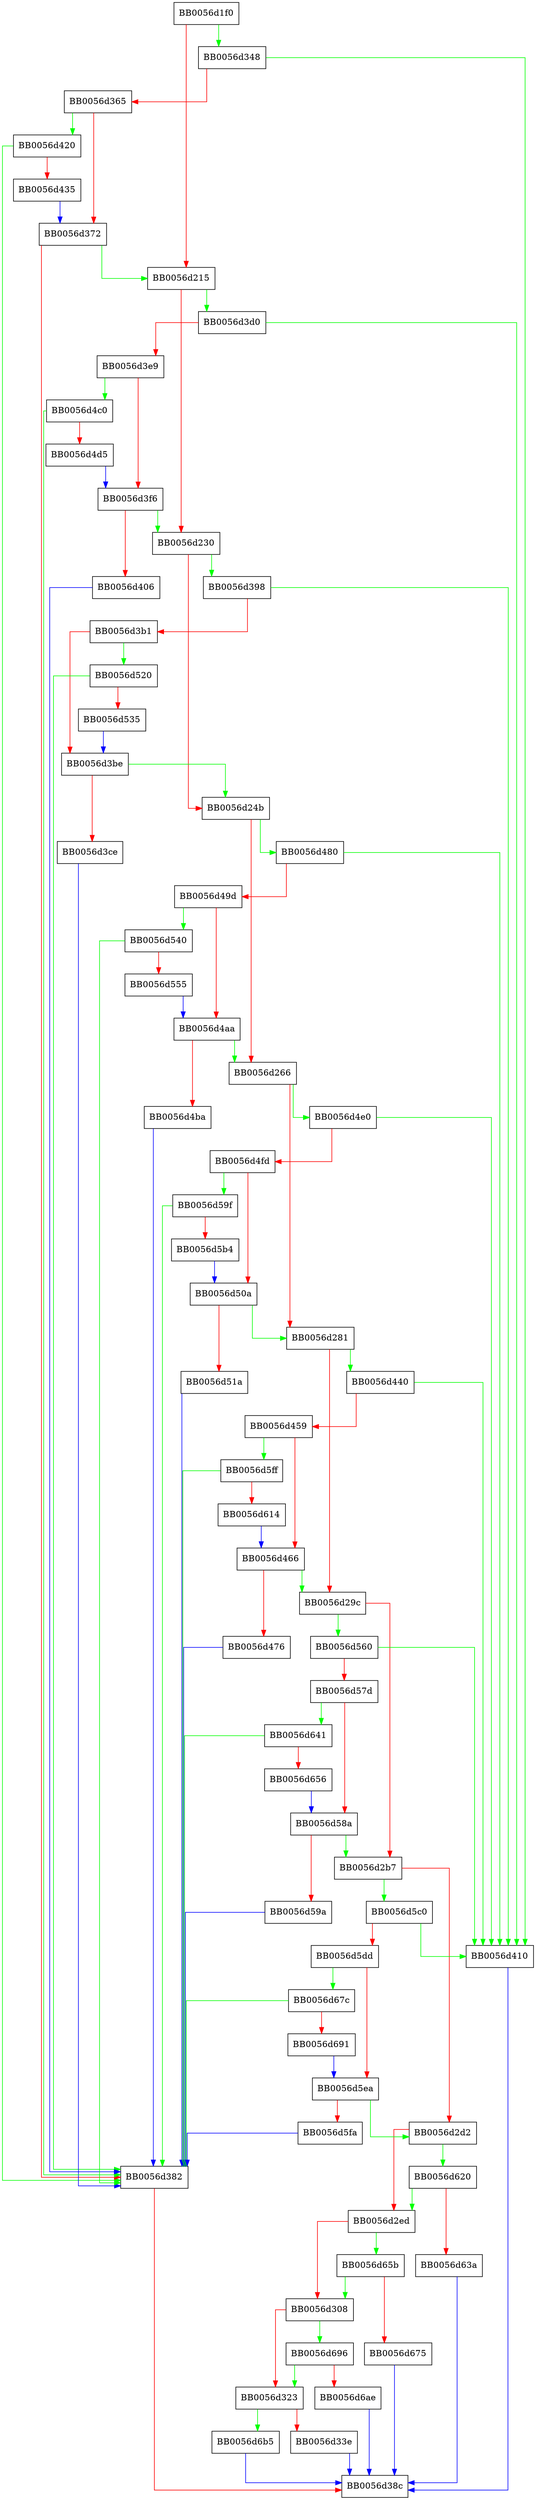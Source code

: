 digraph CMS_add_standard_smimecap {
  node [shape="box"];
  graph [splines=ortho];
  BB0056d1f0 -> BB0056d348 [color="green"];
  BB0056d1f0 -> BB0056d215 [color="red"];
  BB0056d215 -> BB0056d3d0 [color="green"];
  BB0056d215 -> BB0056d230 [color="red"];
  BB0056d230 -> BB0056d398 [color="green"];
  BB0056d230 -> BB0056d24b [color="red"];
  BB0056d24b -> BB0056d480 [color="green"];
  BB0056d24b -> BB0056d266 [color="red"];
  BB0056d266 -> BB0056d4e0 [color="green"];
  BB0056d266 -> BB0056d281 [color="red"];
  BB0056d281 -> BB0056d440 [color="green"];
  BB0056d281 -> BB0056d29c [color="red"];
  BB0056d29c -> BB0056d560 [color="green"];
  BB0056d29c -> BB0056d2b7 [color="red"];
  BB0056d2b7 -> BB0056d5c0 [color="green"];
  BB0056d2b7 -> BB0056d2d2 [color="red"];
  BB0056d2d2 -> BB0056d620 [color="green"];
  BB0056d2d2 -> BB0056d2ed [color="red"];
  BB0056d2ed -> BB0056d65b [color="green"];
  BB0056d2ed -> BB0056d308 [color="red"];
  BB0056d308 -> BB0056d696 [color="green"];
  BB0056d308 -> BB0056d323 [color="red"];
  BB0056d323 -> BB0056d6b5 [color="green"];
  BB0056d323 -> BB0056d33e [color="red"];
  BB0056d33e -> BB0056d38c [color="blue"];
  BB0056d348 -> BB0056d410 [color="green"];
  BB0056d348 -> BB0056d365 [color="red"];
  BB0056d365 -> BB0056d420 [color="green"];
  BB0056d365 -> BB0056d372 [color="red"];
  BB0056d372 -> BB0056d215 [color="green"];
  BB0056d372 -> BB0056d382 [color="red"];
  BB0056d382 -> BB0056d38c [color="red"];
  BB0056d398 -> BB0056d410 [color="green"];
  BB0056d398 -> BB0056d3b1 [color="red"];
  BB0056d3b1 -> BB0056d520 [color="green"];
  BB0056d3b1 -> BB0056d3be [color="red"];
  BB0056d3be -> BB0056d24b [color="green"];
  BB0056d3be -> BB0056d3ce [color="red"];
  BB0056d3ce -> BB0056d382 [color="blue"];
  BB0056d3d0 -> BB0056d410 [color="green"];
  BB0056d3d0 -> BB0056d3e9 [color="red"];
  BB0056d3e9 -> BB0056d4c0 [color="green"];
  BB0056d3e9 -> BB0056d3f6 [color="red"];
  BB0056d3f6 -> BB0056d230 [color="green"];
  BB0056d3f6 -> BB0056d406 [color="red"];
  BB0056d406 -> BB0056d382 [color="blue"];
  BB0056d410 -> BB0056d38c [color="blue"];
  BB0056d420 -> BB0056d382 [color="green"];
  BB0056d420 -> BB0056d435 [color="red"];
  BB0056d435 -> BB0056d372 [color="blue"];
  BB0056d440 -> BB0056d410 [color="green"];
  BB0056d440 -> BB0056d459 [color="red"];
  BB0056d459 -> BB0056d5ff [color="green"];
  BB0056d459 -> BB0056d466 [color="red"];
  BB0056d466 -> BB0056d29c [color="green"];
  BB0056d466 -> BB0056d476 [color="red"];
  BB0056d476 -> BB0056d382 [color="blue"];
  BB0056d480 -> BB0056d410 [color="green"];
  BB0056d480 -> BB0056d49d [color="red"];
  BB0056d49d -> BB0056d540 [color="green"];
  BB0056d49d -> BB0056d4aa [color="red"];
  BB0056d4aa -> BB0056d266 [color="green"];
  BB0056d4aa -> BB0056d4ba [color="red"];
  BB0056d4ba -> BB0056d382 [color="blue"];
  BB0056d4c0 -> BB0056d382 [color="green"];
  BB0056d4c0 -> BB0056d4d5 [color="red"];
  BB0056d4d5 -> BB0056d3f6 [color="blue"];
  BB0056d4e0 -> BB0056d410 [color="green"];
  BB0056d4e0 -> BB0056d4fd [color="red"];
  BB0056d4fd -> BB0056d59f [color="green"];
  BB0056d4fd -> BB0056d50a [color="red"];
  BB0056d50a -> BB0056d281 [color="green"];
  BB0056d50a -> BB0056d51a [color="red"];
  BB0056d51a -> BB0056d382 [color="blue"];
  BB0056d520 -> BB0056d382 [color="green"];
  BB0056d520 -> BB0056d535 [color="red"];
  BB0056d535 -> BB0056d3be [color="blue"];
  BB0056d540 -> BB0056d382 [color="green"];
  BB0056d540 -> BB0056d555 [color="red"];
  BB0056d555 -> BB0056d4aa [color="blue"];
  BB0056d560 -> BB0056d410 [color="green"];
  BB0056d560 -> BB0056d57d [color="red"];
  BB0056d57d -> BB0056d641 [color="green"];
  BB0056d57d -> BB0056d58a [color="red"];
  BB0056d58a -> BB0056d2b7 [color="green"];
  BB0056d58a -> BB0056d59a [color="red"];
  BB0056d59a -> BB0056d382 [color="blue"];
  BB0056d59f -> BB0056d382 [color="green"];
  BB0056d59f -> BB0056d5b4 [color="red"];
  BB0056d5b4 -> BB0056d50a [color="blue"];
  BB0056d5c0 -> BB0056d410 [color="green"];
  BB0056d5c0 -> BB0056d5dd [color="red"];
  BB0056d5dd -> BB0056d67c [color="green"];
  BB0056d5dd -> BB0056d5ea [color="red"];
  BB0056d5ea -> BB0056d2d2 [color="green"];
  BB0056d5ea -> BB0056d5fa [color="red"];
  BB0056d5fa -> BB0056d382 [color="blue"];
  BB0056d5ff -> BB0056d382 [color="green"];
  BB0056d5ff -> BB0056d614 [color="red"];
  BB0056d614 -> BB0056d466 [color="blue"];
  BB0056d620 -> BB0056d2ed [color="green"];
  BB0056d620 -> BB0056d63a [color="red"];
  BB0056d63a -> BB0056d38c [color="blue"];
  BB0056d641 -> BB0056d382 [color="green"];
  BB0056d641 -> BB0056d656 [color="red"];
  BB0056d656 -> BB0056d58a [color="blue"];
  BB0056d65b -> BB0056d308 [color="green"];
  BB0056d65b -> BB0056d675 [color="red"];
  BB0056d675 -> BB0056d38c [color="blue"];
  BB0056d67c -> BB0056d382 [color="green"];
  BB0056d67c -> BB0056d691 [color="red"];
  BB0056d691 -> BB0056d5ea [color="blue"];
  BB0056d696 -> BB0056d323 [color="green"];
  BB0056d696 -> BB0056d6ae [color="red"];
  BB0056d6ae -> BB0056d38c [color="blue"];
  BB0056d6b5 -> BB0056d38c [color="blue"];
}